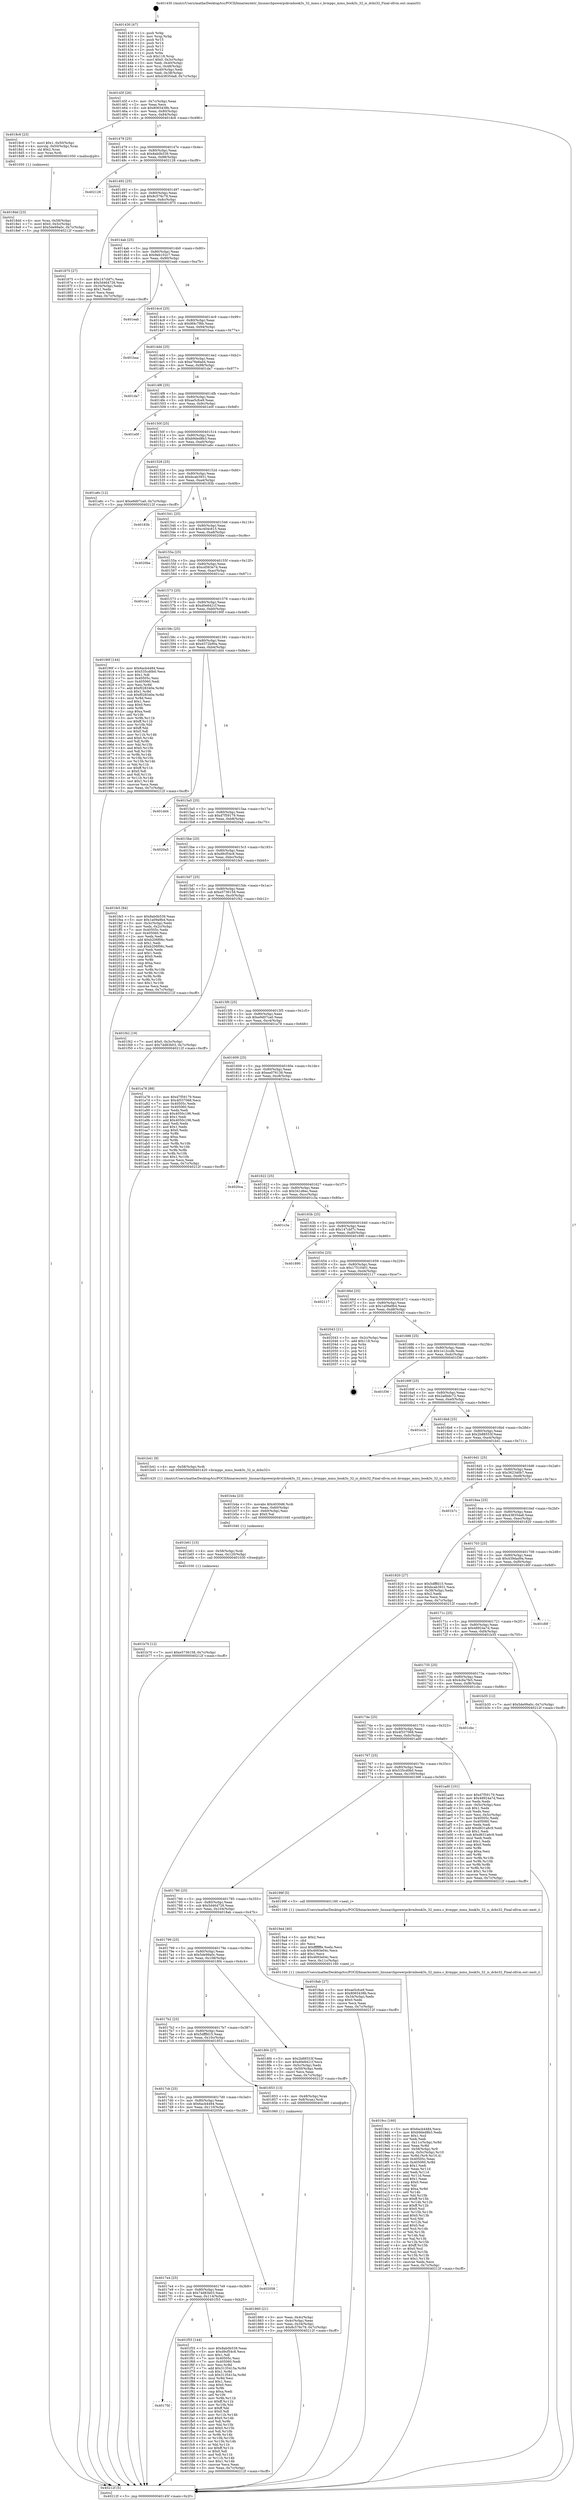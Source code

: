 digraph "0x401430" {
  label = "0x401430 (/mnt/c/Users/mathe/Desktop/tcc/POCII/binaries/extr_linuxarchpowerpckvmbook3s_32_mmu.c_kvmppc_mmu_book3s_32_is_dcbz32_Final-ollvm.out::main(0))"
  labelloc = "t"
  node[shape=record]

  Entry [label="",width=0.3,height=0.3,shape=circle,fillcolor=black,style=filled]
  "0x40145f" [label="{
     0x40145f [26]\l
     | [instrs]\l
     &nbsp;&nbsp;0x40145f \<+3\>: mov -0x7c(%rbp),%eax\l
     &nbsp;&nbsp;0x401462 \<+2\>: mov %eax,%ecx\l
     &nbsp;&nbsp;0x401464 \<+6\>: sub $0x8065438b,%ecx\l
     &nbsp;&nbsp;0x40146a \<+3\>: mov %eax,-0x80(%rbp)\l
     &nbsp;&nbsp;0x40146d \<+6\>: mov %ecx,-0x84(%rbp)\l
     &nbsp;&nbsp;0x401473 \<+6\>: je 00000000004018c6 \<main+0x496\>\l
  }"]
  "0x4018c6" [label="{
     0x4018c6 [23]\l
     | [instrs]\l
     &nbsp;&nbsp;0x4018c6 \<+7\>: movl $0x1,-0x50(%rbp)\l
     &nbsp;&nbsp;0x4018cd \<+4\>: movslq -0x50(%rbp),%rax\l
     &nbsp;&nbsp;0x4018d1 \<+4\>: shl $0x2,%rax\l
     &nbsp;&nbsp;0x4018d5 \<+3\>: mov %rax,%rdi\l
     &nbsp;&nbsp;0x4018d8 \<+5\>: call 0000000000401050 \<malloc@plt\>\l
     | [calls]\l
     &nbsp;&nbsp;0x401050 \{1\} (unknown)\l
  }"]
  "0x401479" [label="{
     0x401479 [25]\l
     | [instrs]\l
     &nbsp;&nbsp;0x401479 \<+5\>: jmp 000000000040147e \<main+0x4e\>\l
     &nbsp;&nbsp;0x40147e \<+3\>: mov -0x80(%rbp),%eax\l
     &nbsp;&nbsp;0x401481 \<+5\>: sub $0x8ab0b539,%eax\l
     &nbsp;&nbsp;0x401486 \<+6\>: mov %eax,-0x88(%rbp)\l
     &nbsp;&nbsp;0x40148c \<+6\>: je 0000000000402128 \<main+0xcf8\>\l
  }"]
  Exit [label="",width=0.3,height=0.3,shape=circle,fillcolor=black,style=filled,peripheries=2]
  "0x402128" [label="{
     0x402128\l
  }", style=dashed]
  "0x401492" [label="{
     0x401492 [25]\l
     | [instrs]\l
     &nbsp;&nbsp;0x401492 \<+5\>: jmp 0000000000401497 \<main+0x67\>\l
     &nbsp;&nbsp;0x401497 \<+3\>: mov -0x80(%rbp),%eax\l
     &nbsp;&nbsp;0x40149a \<+5\>: sub $0x8c576c79,%eax\l
     &nbsp;&nbsp;0x40149f \<+6\>: mov %eax,-0x8c(%rbp)\l
     &nbsp;&nbsp;0x4014a5 \<+6\>: je 0000000000401875 \<main+0x445\>\l
  }"]
  "0x4017fd" [label="{
     0x4017fd\l
  }", style=dashed]
  "0x401875" [label="{
     0x401875 [27]\l
     | [instrs]\l
     &nbsp;&nbsp;0x401875 \<+5\>: mov $0x147cbf7c,%eax\l
     &nbsp;&nbsp;0x40187a \<+5\>: mov $0x5d464726,%ecx\l
     &nbsp;&nbsp;0x40187f \<+3\>: mov -0x34(%rbp),%edx\l
     &nbsp;&nbsp;0x401882 \<+3\>: cmp $0x1,%edx\l
     &nbsp;&nbsp;0x401885 \<+3\>: cmovl %ecx,%eax\l
     &nbsp;&nbsp;0x401888 \<+3\>: mov %eax,-0x7c(%rbp)\l
     &nbsp;&nbsp;0x40188b \<+5\>: jmp 000000000040212f \<main+0xcff\>\l
  }"]
  "0x4014ab" [label="{
     0x4014ab [25]\l
     | [instrs]\l
     &nbsp;&nbsp;0x4014ab \<+5\>: jmp 00000000004014b0 \<main+0x80\>\l
     &nbsp;&nbsp;0x4014b0 \<+3\>: mov -0x80(%rbp),%eax\l
     &nbsp;&nbsp;0x4014b3 \<+5\>: sub $0x9eb102c7,%eax\l
     &nbsp;&nbsp;0x4014b8 \<+6\>: mov %eax,-0x90(%rbp)\l
     &nbsp;&nbsp;0x4014be \<+6\>: je 0000000000401eab \<main+0xa7b\>\l
  }"]
  "0x401f55" [label="{
     0x401f55 [144]\l
     | [instrs]\l
     &nbsp;&nbsp;0x401f55 \<+5\>: mov $0x8ab0b539,%eax\l
     &nbsp;&nbsp;0x401f5a \<+5\>: mov $0xd9cf54c8,%ecx\l
     &nbsp;&nbsp;0x401f5f \<+2\>: mov $0x1,%dl\l
     &nbsp;&nbsp;0x401f61 \<+7\>: mov 0x40505c,%esi\l
     &nbsp;&nbsp;0x401f68 \<+7\>: mov 0x405060,%edi\l
     &nbsp;&nbsp;0x401f6f \<+3\>: mov %esi,%r8d\l
     &nbsp;&nbsp;0x401f72 \<+7\>: add $0x3135415a,%r8d\l
     &nbsp;&nbsp;0x401f79 \<+4\>: sub $0x1,%r8d\l
     &nbsp;&nbsp;0x401f7d \<+7\>: sub $0x3135415a,%r8d\l
     &nbsp;&nbsp;0x401f84 \<+4\>: imul %r8d,%esi\l
     &nbsp;&nbsp;0x401f88 \<+3\>: and $0x1,%esi\l
     &nbsp;&nbsp;0x401f8b \<+3\>: cmp $0x0,%esi\l
     &nbsp;&nbsp;0x401f8e \<+4\>: sete %r9b\l
     &nbsp;&nbsp;0x401f92 \<+3\>: cmp $0xa,%edi\l
     &nbsp;&nbsp;0x401f95 \<+4\>: setl %r10b\l
     &nbsp;&nbsp;0x401f99 \<+3\>: mov %r9b,%r11b\l
     &nbsp;&nbsp;0x401f9c \<+4\>: xor $0xff,%r11b\l
     &nbsp;&nbsp;0x401fa0 \<+3\>: mov %r10b,%bl\l
     &nbsp;&nbsp;0x401fa3 \<+3\>: xor $0xff,%bl\l
     &nbsp;&nbsp;0x401fa6 \<+3\>: xor $0x0,%dl\l
     &nbsp;&nbsp;0x401fa9 \<+3\>: mov %r11b,%r14b\l
     &nbsp;&nbsp;0x401fac \<+4\>: and $0x0,%r14b\l
     &nbsp;&nbsp;0x401fb0 \<+3\>: and %dl,%r9b\l
     &nbsp;&nbsp;0x401fb3 \<+3\>: mov %bl,%r15b\l
     &nbsp;&nbsp;0x401fb6 \<+4\>: and $0x0,%r15b\l
     &nbsp;&nbsp;0x401fba \<+3\>: and %dl,%r10b\l
     &nbsp;&nbsp;0x401fbd \<+3\>: or %r9b,%r14b\l
     &nbsp;&nbsp;0x401fc0 \<+3\>: or %r10b,%r15b\l
     &nbsp;&nbsp;0x401fc3 \<+3\>: xor %r15b,%r14b\l
     &nbsp;&nbsp;0x401fc6 \<+3\>: or %bl,%r11b\l
     &nbsp;&nbsp;0x401fc9 \<+4\>: xor $0xff,%r11b\l
     &nbsp;&nbsp;0x401fcd \<+3\>: or $0x0,%dl\l
     &nbsp;&nbsp;0x401fd0 \<+3\>: and %dl,%r11b\l
     &nbsp;&nbsp;0x401fd3 \<+3\>: or %r11b,%r14b\l
     &nbsp;&nbsp;0x401fd6 \<+4\>: test $0x1,%r14b\l
     &nbsp;&nbsp;0x401fda \<+3\>: cmovne %ecx,%eax\l
     &nbsp;&nbsp;0x401fdd \<+3\>: mov %eax,-0x7c(%rbp)\l
     &nbsp;&nbsp;0x401fe0 \<+5\>: jmp 000000000040212f \<main+0xcff\>\l
  }"]
  "0x401eab" [label="{
     0x401eab\l
  }", style=dashed]
  "0x4014c4" [label="{
     0x4014c4 [25]\l
     | [instrs]\l
     &nbsp;&nbsp;0x4014c4 \<+5\>: jmp 00000000004014c9 \<main+0x99\>\l
     &nbsp;&nbsp;0x4014c9 \<+3\>: mov -0x80(%rbp),%eax\l
     &nbsp;&nbsp;0x4014cc \<+5\>: sub $0x9f4c7f6b,%eax\l
     &nbsp;&nbsp;0x4014d1 \<+6\>: mov %eax,-0x94(%rbp)\l
     &nbsp;&nbsp;0x4014d7 \<+6\>: je 0000000000401baa \<main+0x77a\>\l
  }"]
  "0x4017e4" [label="{
     0x4017e4 [25]\l
     | [instrs]\l
     &nbsp;&nbsp;0x4017e4 \<+5\>: jmp 00000000004017e9 \<main+0x3b9\>\l
     &nbsp;&nbsp;0x4017e9 \<+3\>: mov -0x80(%rbp),%eax\l
     &nbsp;&nbsp;0x4017ec \<+5\>: sub $0x74d83b03,%eax\l
     &nbsp;&nbsp;0x4017f1 \<+6\>: mov %eax,-0x114(%rbp)\l
     &nbsp;&nbsp;0x4017f7 \<+6\>: je 0000000000401f55 \<main+0xb25\>\l
  }"]
  "0x401baa" [label="{
     0x401baa\l
  }", style=dashed]
  "0x4014dd" [label="{
     0x4014dd [25]\l
     | [instrs]\l
     &nbsp;&nbsp;0x4014dd \<+5\>: jmp 00000000004014e2 \<main+0xb2\>\l
     &nbsp;&nbsp;0x4014e2 \<+3\>: mov -0x80(%rbp),%eax\l
     &nbsp;&nbsp;0x4014e5 \<+5\>: sub $0xa76e6ad4,%eax\l
     &nbsp;&nbsp;0x4014ea \<+6\>: mov %eax,-0x98(%rbp)\l
     &nbsp;&nbsp;0x4014f0 \<+6\>: je 0000000000401da7 \<main+0x977\>\l
  }"]
  "0x402058" [label="{
     0x402058\l
  }", style=dashed]
  "0x401da7" [label="{
     0x401da7\l
  }", style=dashed]
  "0x4014f6" [label="{
     0x4014f6 [25]\l
     | [instrs]\l
     &nbsp;&nbsp;0x4014f6 \<+5\>: jmp 00000000004014fb \<main+0xcb\>\l
     &nbsp;&nbsp;0x4014fb \<+3\>: mov -0x80(%rbp),%eax\l
     &nbsp;&nbsp;0x4014fe \<+5\>: sub $0xae5cfce9,%eax\l
     &nbsp;&nbsp;0x401503 \<+6\>: mov %eax,-0x9c(%rbp)\l
     &nbsp;&nbsp;0x401509 \<+6\>: je 0000000000401e0f \<main+0x9df\>\l
  }"]
  "0x401b70" [label="{
     0x401b70 [12]\l
     | [instrs]\l
     &nbsp;&nbsp;0x401b70 \<+7\>: movl $0xe5736158,-0x7c(%rbp)\l
     &nbsp;&nbsp;0x401b77 \<+5\>: jmp 000000000040212f \<main+0xcff\>\l
  }"]
  "0x401e0f" [label="{
     0x401e0f\l
  }", style=dashed]
  "0x40150f" [label="{
     0x40150f [25]\l
     | [instrs]\l
     &nbsp;&nbsp;0x40150f \<+5\>: jmp 0000000000401514 \<main+0xe4\>\l
     &nbsp;&nbsp;0x401514 \<+3\>: mov -0x80(%rbp),%eax\l
     &nbsp;&nbsp;0x401517 \<+5\>: sub $0xb9ded8b3,%eax\l
     &nbsp;&nbsp;0x40151c \<+6\>: mov %eax,-0xa0(%rbp)\l
     &nbsp;&nbsp;0x401522 \<+6\>: je 0000000000401a6c \<main+0x63c\>\l
  }"]
  "0x401b61" [label="{
     0x401b61 [15]\l
     | [instrs]\l
     &nbsp;&nbsp;0x401b61 \<+4\>: mov -0x58(%rbp),%rdi\l
     &nbsp;&nbsp;0x401b65 \<+6\>: mov %eax,-0x120(%rbp)\l
     &nbsp;&nbsp;0x401b6b \<+5\>: call 0000000000401030 \<free@plt\>\l
     | [calls]\l
     &nbsp;&nbsp;0x401030 \{1\} (unknown)\l
  }"]
  "0x401a6c" [label="{
     0x401a6c [12]\l
     | [instrs]\l
     &nbsp;&nbsp;0x401a6c \<+7\>: movl $0xe9d07ca0,-0x7c(%rbp)\l
     &nbsp;&nbsp;0x401a73 \<+5\>: jmp 000000000040212f \<main+0xcff\>\l
  }"]
  "0x401528" [label="{
     0x401528 [25]\l
     | [instrs]\l
     &nbsp;&nbsp;0x401528 \<+5\>: jmp 000000000040152d \<main+0xfd\>\l
     &nbsp;&nbsp;0x40152d \<+3\>: mov -0x80(%rbp),%eax\l
     &nbsp;&nbsp;0x401530 \<+5\>: sub $0xbcab3931,%eax\l
     &nbsp;&nbsp;0x401535 \<+6\>: mov %eax,-0xa4(%rbp)\l
     &nbsp;&nbsp;0x40153b \<+6\>: je 000000000040183b \<main+0x40b\>\l
  }"]
  "0x401b4a" [label="{
     0x401b4a [23]\l
     | [instrs]\l
     &nbsp;&nbsp;0x401b4a \<+10\>: movabs $0x4030d6,%rdi\l
     &nbsp;&nbsp;0x401b54 \<+3\>: mov %eax,-0x60(%rbp)\l
     &nbsp;&nbsp;0x401b57 \<+3\>: mov -0x60(%rbp),%esi\l
     &nbsp;&nbsp;0x401b5a \<+2\>: mov $0x0,%al\l
     &nbsp;&nbsp;0x401b5c \<+5\>: call 0000000000401040 \<printf@plt\>\l
     | [calls]\l
     &nbsp;&nbsp;0x401040 \{1\} (unknown)\l
  }"]
  "0x40183b" [label="{
     0x40183b\l
  }", style=dashed]
  "0x401541" [label="{
     0x401541 [25]\l
     | [instrs]\l
     &nbsp;&nbsp;0x401541 \<+5\>: jmp 0000000000401546 \<main+0x116\>\l
     &nbsp;&nbsp;0x401546 \<+3\>: mov -0x80(%rbp),%eax\l
     &nbsp;&nbsp;0x401549 \<+5\>: sub $0xc404c815,%eax\l
     &nbsp;&nbsp;0x40154e \<+6\>: mov %eax,-0xa8(%rbp)\l
     &nbsp;&nbsp;0x401554 \<+6\>: je 00000000004020be \<main+0xc8e\>\l
  }"]
  "0x4019cc" [label="{
     0x4019cc [160]\l
     | [instrs]\l
     &nbsp;&nbsp;0x4019cc \<+5\>: mov $0x6acb4484,%ecx\l
     &nbsp;&nbsp;0x4019d1 \<+5\>: mov $0xb9ded8b3,%edx\l
     &nbsp;&nbsp;0x4019d6 \<+3\>: mov $0x1,%sil\l
     &nbsp;&nbsp;0x4019d9 \<+2\>: xor %edi,%edi\l
     &nbsp;&nbsp;0x4019db \<+7\>: mov -0x11c(%rbp),%r8d\l
     &nbsp;&nbsp;0x4019e2 \<+4\>: imul %eax,%r8d\l
     &nbsp;&nbsp;0x4019e6 \<+4\>: mov -0x58(%rbp),%r9\l
     &nbsp;&nbsp;0x4019ea \<+4\>: movslq -0x5c(%rbp),%r10\l
     &nbsp;&nbsp;0x4019ee \<+4\>: mov %r8d,(%r9,%r10,4)\l
     &nbsp;&nbsp;0x4019f2 \<+7\>: mov 0x40505c,%eax\l
     &nbsp;&nbsp;0x4019f9 \<+8\>: mov 0x405060,%r8d\l
     &nbsp;&nbsp;0x401a01 \<+3\>: sub $0x1,%edi\l
     &nbsp;&nbsp;0x401a04 \<+3\>: mov %eax,%r11d\l
     &nbsp;&nbsp;0x401a07 \<+3\>: add %edi,%r11d\l
     &nbsp;&nbsp;0x401a0a \<+4\>: imul %r11d,%eax\l
     &nbsp;&nbsp;0x401a0e \<+3\>: and $0x1,%eax\l
     &nbsp;&nbsp;0x401a11 \<+3\>: cmp $0x0,%eax\l
     &nbsp;&nbsp;0x401a14 \<+3\>: sete %bl\l
     &nbsp;&nbsp;0x401a17 \<+4\>: cmp $0xa,%r8d\l
     &nbsp;&nbsp;0x401a1b \<+4\>: setl %r14b\l
     &nbsp;&nbsp;0x401a1f \<+3\>: mov %bl,%r15b\l
     &nbsp;&nbsp;0x401a22 \<+4\>: xor $0xff,%r15b\l
     &nbsp;&nbsp;0x401a26 \<+3\>: mov %r14b,%r12b\l
     &nbsp;&nbsp;0x401a29 \<+4\>: xor $0xff,%r12b\l
     &nbsp;&nbsp;0x401a2d \<+4\>: xor $0x0,%sil\l
     &nbsp;&nbsp;0x401a31 \<+3\>: mov %r15b,%r13b\l
     &nbsp;&nbsp;0x401a34 \<+4\>: and $0x0,%r13b\l
     &nbsp;&nbsp;0x401a38 \<+3\>: and %sil,%bl\l
     &nbsp;&nbsp;0x401a3b \<+3\>: mov %r12b,%al\l
     &nbsp;&nbsp;0x401a3e \<+2\>: and $0x0,%al\l
     &nbsp;&nbsp;0x401a40 \<+3\>: and %sil,%r14b\l
     &nbsp;&nbsp;0x401a43 \<+3\>: or %bl,%r13b\l
     &nbsp;&nbsp;0x401a46 \<+3\>: or %r14b,%al\l
     &nbsp;&nbsp;0x401a49 \<+3\>: xor %al,%r13b\l
     &nbsp;&nbsp;0x401a4c \<+3\>: or %r12b,%r15b\l
     &nbsp;&nbsp;0x401a4f \<+4\>: xor $0xff,%r15b\l
     &nbsp;&nbsp;0x401a53 \<+4\>: or $0x0,%sil\l
     &nbsp;&nbsp;0x401a57 \<+3\>: and %sil,%r15b\l
     &nbsp;&nbsp;0x401a5a \<+3\>: or %r15b,%r13b\l
     &nbsp;&nbsp;0x401a5d \<+4\>: test $0x1,%r13b\l
     &nbsp;&nbsp;0x401a61 \<+3\>: cmovne %edx,%ecx\l
     &nbsp;&nbsp;0x401a64 \<+3\>: mov %ecx,-0x7c(%rbp)\l
     &nbsp;&nbsp;0x401a67 \<+5\>: jmp 000000000040212f \<main+0xcff\>\l
  }"]
  "0x4020be" [label="{
     0x4020be\l
  }", style=dashed]
  "0x40155a" [label="{
     0x40155a [25]\l
     | [instrs]\l
     &nbsp;&nbsp;0x40155a \<+5\>: jmp 000000000040155f \<main+0x12f\>\l
     &nbsp;&nbsp;0x40155f \<+3\>: mov -0x80(%rbp),%eax\l
     &nbsp;&nbsp;0x401562 \<+5\>: sub $0xcd563e74,%eax\l
     &nbsp;&nbsp;0x401567 \<+6\>: mov %eax,-0xac(%rbp)\l
     &nbsp;&nbsp;0x40156d \<+6\>: je 0000000000401ca1 \<main+0x871\>\l
  }"]
  "0x4019a4" [label="{
     0x4019a4 [40]\l
     | [instrs]\l
     &nbsp;&nbsp;0x4019a4 \<+5\>: mov $0x2,%ecx\l
     &nbsp;&nbsp;0x4019a9 \<+1\>: cltd\l
     &nbsp;&nbsp;0x4019aa \<+2\>: idiv %ecx\l
     &nbsp;&nbsp;0x4019ac \<+6\>: imul $0xfffffffe,%edx,%ecx\l
     &nbsp;&nbsp;0x4019b2 \<+6\>: sub $0x4693e04c,%ecx\l
     &nbsp;&nbsp;0x4019b8 \<+3\>: add $0x1,%ecx\l
     &nbsp;&nbsp;0x4019bb \<+6\>: add $0x4693e04c,%ecx\l
     &nbsp;&nbsp;0x4019c1 \<+6\>: mov %ecx,-0x11c(%rbp)\l
     &nbsp;&nbsp;0x4019c7 \<+5\>: call 0000000000401160 \<next_i\>\l
     | [calls]\l
     &nbsp;&nbsp;0x401160 \{1\} (/mnt/c/Users/mathe/Desktop/tcc/POCII/binaries/extr_linuxarchpowerpckvmbook3s_32_mmu.c_kvmppc_mmu_book3s_32_is_dcbz32_Final-ollvm.out::next_i)\l
  }"]
  "0x401ca1" [label="{
     0x401ca1\l
  }", style=dashed]
  "0x401573" [label="{
     0x401573 [25]\l
     | [instrs]\l
     &nbsp;&nbsp;0x401573 \<+5\>: jmp 0000000000401578 \<main+0x148\>\l
     &nbsp;&nbsp;0x401578 \<+3\>: mov -0x80(%rbp),%eax\l
     &nbsp;&nbsp;0x40157b \<+5\>: sub $0xd0e8421f,%eax\l
     &nbsp;&nbsp;0x401580 \<+6\>: mov %eax,-0xb0(%rbp)\l
     &nbsp;&nbsp;0x401586 \<+6\>: je 000000000040190f \<main+0x4df\>\l
  }"]
  "0x4018dd" [label="{
     0x4018dd [23]\l
     | [instrs]\l
     &nbsp;&nbsp;0x4018dd \<+4\>: mov %rax,-0x58(%rbp)\l
     &nbsp;&nbsp;0x4018e1 \<+7\>: movl $0x0,-0x5c(%rbp)\l
     &nbsp;&nbsp;0x4018e8 \<+7\>: movl $0x5de99a0c,-0x7c(%rbp)\l
     &nbsp;&nbsp;0x4018ef \<+5\>: jmp 000000000040212f \<main+0xcff\>\l
  }"]
  "0x40190f" [label="{
     0x40190f [144]\l
     | [instrs]\l
     &nbsp;&nbsp;0x40190f \<+5\>: mov $0x6acb4484,%eax\l
     &nbsp;&nbsp;0x401914 \<+5\>: mov $0x535cd0b0,%ecx\l
     &nbsp;&nbsp;0x401919 \<+2\>: mov $0x1,%dl\l
     &nbsp;&nbsp;0x40191b \<+7\>: mov 0x40505c,%esi\l
     &nbsp;&nbsp;0x401922 \<+7\>: mov 0x405060,%edi\l
     &nbsp;&nbsp;0x401929 \<+3\>: mov %esi,%r8d\l
     &nbsp;&nbsp;0x40192c \<+7\>: add $0xf028340e,%r8d\l
     &nbsp;&nbsp;0x401933 \<+4\>: sub $0x1,%r8d\l
     &nbsp;&nbsp;0x401937 \<+7\>: sub $0xf028340e,%r8d\l
     &nbsp;&nbsp;0x40193e \<+4\>: imul %r8d,%esi\l
     &nbsp;&nbsp;0x401942 \<+3\>: and $0x1,%esi\l
     &nbsp;&nbsp;0x401945 \<+3\>: cmp $0x0,%esi\l
     &nbsp;&nbsp;0x401948 \<+4\>: sete %r9b\l
     &nbsp;&nbsp;0x40194c \<+3\>: cmp $0xa,%edi\l
     &nbsp;&nbsp;0x40194f \<+4\>: setl %r10b\l
     &nbsp;&nbsp;0x401953 \<+3\>: mov %r9b,%r11b\l
     &nbsp;&nbsp;0x401956 \<+4\>: xor $0xff,%r11b\l
     &nbsp;&nbsp;0x40195a \<+3\>: mov %r10b,%bl\l
     &nbsp;&nbsp;0x40195d \<+3\>: xor $0xff,%bl\l
     &nbsp;&nbsp;0x401960 \<+3\>: xor $0x0,%dl\l
     &nbsp;&nbsp;0x401963 \<+3\>: mov %r11b,%r14b\l
     &nbsp;&nbsp;0x401966 \<+4\>: and $0x0,%r14b\l
     &nbsp;&nbsp;0x40196a \<+3\>: and %dl,%r9b\l
     &nbsp;&nbsp;0x40196d \<+3\>: mov %bl,%r15b\l
     &nbsp;&nbsp;0x401970 \<+4\>: and $0x0,%r15b\l
     &nbsp;&nbsp;0x401974 \<+3\>: and %dl,%r10b\l
     &nbsp;&nbsp;0x401977 \<+3\>: or %r9b,%r14b\l
     &nbsp;&nbsp;0x40197a \<+3\>: or %r10b,%r15b\l
     &nbsp;&nbsp;0x40197d \<+3\>: xor %r15b,%r14b\l
     &nbsp;&nbsp;0x401980 \<+3\>: or %bl,%r11b\l
     &nbsp;&nbsp;0x401983 \<+4\>: xor $0xff,%r11b\l
     &nbsp;&nbsp;0x401987 \<+3\>: or $0x0,%dl\l
     &nbsp;&nbsp;0x40198a \<+3\>: and %dl,%r11b\l
     &nbsp;&nbsp;0x40198d \<+3\>: or %r11b,%r14b\l
     &nbsp;&nbsp;0x401990 \<+4\>: test $0x1,%r14b\l
     &nbsp;&nbsp;0x401994 \<+3\>: cmovne %ecx,%eax\l
     &nbsp;&nbsp;0x401997 \<+3\>: mov %eax,-0x7c(%rbp)\l
     &nbsp;&nbsp;0x40199a \<+5\>: jmp 000000000040212f \<main+0xcff\>\l
  }"]
  "0x40158c" [label="{
     0x40158c [25]\l
     | [instrs]\l
     &nbsp;&nbsp;0x40158c \<+5\>: jmp 0000000000401591 \<main+0x161\>\l
     &nbsp;&nbsp;0x401591 \<+3\>: mov -0x80(%rbp),%eax\l
     &nbsp;&nbsp;0x401594 \<+5\>: sub $0xd372b90a,%eax\l
     &nbsp;&nbsp;0x401599 \<+6\>: mov %eax,-0xb4(%rbp)\l
     &nbsp;&nbsp;0x40159f \<+6\>: je 0000000000401dd4 \<main+0x9a4\>\l
  }"]
  "0x401860" [label="{
     0x401860 [21]\l
     | [instrs]\l
     &nbsp;&nbsp;0x401860 \<+3\>: mov %eax,-0x4c(%rbp)\l
     &nbsp;&nbsp;0x401863 \<+3\>: mov -0x4c(%rbp),%eax\l
     &nbsp;&nbsp;0x401866 \<+3\>: mov %eax,-0x34(%rbp)\l
     &nbsp;&nbsp;0x401869 \<+7\>: movl $0x8c576c79,-0x7c(%rbp)\l
     &nbsp;&nbsp;0x401870 \<+5\>: jmp 000000000040212f \<main+0xcff\>\l
  }"]
  "0x401dd4" [label="{
     0x401dd4\l
  }", style=dashed]
  "0x4015a5" [label="{
     0x4015a5 [25]\l
     | [instrs]\l
     &nbsp;&nbsp;0x4015a5 \<+5\>: jmp 00000000004015aa \<main+0x17a\>\l
     &nbsp;&nbsp;0x4015aa \<+3\>: mov -0x80(%rbp),%eax\l
     &nbsp;&nbsp;0x4015ad \<+5\>: sub $0xd7f59179,%eax\l
     &nbsp;&nbsp;0x4015b2 \<+6\>: mov %eax,-0xb8(%rbp)\l
     &nbsp;&nbsp;0x4015b8 \<+6\>: je 00000000004020a5 \<main+0xc75\>\l
  }"]
  "0x4017cb" [label="{
     0x4017cb [25]\l
     | [instrs]\l
     &nbsp;&nbsp;0x4017cb \<+5\>: jmp 00000000004017d0 \<main+0x3a0\>\l
     &nbsp;&nbsp;0x4017d0 \<+3\>: mov -0x80(%rbp),%eax\l
     &nbsp;&nbsp;0x4017d3 \<+5\>: sub $0x6acb4484,%eax\l
     &nbsp;&nbsp;0x4017d8 \<+6\>: mov %eax,-0x110(%rbp)\l
     &nbsp;&nbsp;0x4017de \<+6\>: je 0000000000402058 \<main+0xc28\>\l
  }"]
  "0x4020a5" [label="{
     0x4020a5\l
  }", style=dashed]
  "0x4015be" [label="{
     0x4015be [25]\l
     | [instrs]\l
     &nbsp;&nbsp;0x4015be \<+5\>: jmp 00000000004015c3 \<main+0x193\>\l
     &nbsp;&nbsp;0x4015c3 \<+3\>: mov -0x80(%rbp),%eax\l
     &nbsp;&nbsp;0x4015c6 \<+5\>: sub $0xd9cf54c8,%eax\l
     &nbsp;&nbsp;0x4015cb \<+6\>: mov %eax,-0xbc(%rbp)\l
     &nbsp;&nbsp;0x4015d1 \<+6\>: je 0000000000401fe5 \<main+0xbb5\>\l
  }"]
  "0x401853" [label="{
     0x401853 [13]\l
     | [instrs]\l
     &nbsp;&nbsp;0x401853 \<+4\>: mov -0x48(%rbp),%rax\l
     &nbsp;&nbsp;0x401857 \<+4\>: mov 0x8(%rax),%rdi\l
     &nbsp;&nbsp;0x40185b \<+5\>: call 0000000000401060 \<atoi@plt\>\l
     | [calls]\l
     &nbsp;&nbsp;0x401060 \{1\} (unknown)\l
  }"]
  "0x401fe5" [label="{
     0x401fe5 [94]\l
     | [instrs]\l
     &nbsp;&nbsp;0x401fe5 \<+5\>: mov $0x8ab0b539,%eax\l
     &nbsp;&nbsp;0x401fea \<+5\>: mov $0x1a09a9b4,%ecx\l
     &nbsp;&nbsp;0x401fef \<+3\>: mov -0x3c(%rbp),%edx\l
     &nbsp;&nbsp;0x401ff2 \<+3\>: mov %edx,-0x2c(%rbp)\l
     &nbsp;&nbsp;0x401ff5 \<+7\>: mov 0x40505c,%edx\l
     &nbsp;&nbsp;0x401ffc \<+7\>: mov 0x405060,%esi\l
     &nbsp;&nbsp;0x402003 \<+2\>: mov %edx,%edi\l
     &nbsp;&nbsp;0x402005 \<+6\>: add $0xb206f06c,%edi\l
     &nbsp;&nbsp;0x40200b \<+3\>: sub $0x1,%edi\l
     &nbsp;&nbsp;0x40200e \<+6\>: sub $0xb206f06c,%edi\l
     &nbsp;&nbsp;0x402014 \<+3\>: imul %edi,%edx\l
     &nbsp;&nbsp;0x402017 \<+3\>: and $0x1,%edx\l
     &nbsp;&nbsp;0x40201a \<+3\>: cmp $0x0,%edx\l
     &nbsp;&nbsp;0x40201d \<+4\>: sete %r8b\l
     &nbsp;&nbsp;0x402021 \<+3\>: cmp $0xa,%esi\l
     &nbsp;&nbsp;0x402024 \<+4\>: setl %r9b\l
     &nbsp;&nbsp;0x402028 \<+3\>: mov %r8b,%r10b\l
     &nbsp;&nbsp;0x40202b \<+3\>: and %r9b,%r10b\l
     &nbsp;&nbsp;0x40202e \<+3\>: xor %r9b,%r8b\l
     &nbsp;&nbsp;0x402031 \<+3\>: or %r8b,%r10b\l
     &nbsp;&nbsp;0x402034 \<+4\>: test $0x1,%r10b\l
     &nbsp;&nbsp;0x402038 \<+3\>: cmovne %ecx,%eax\l
     &nbsp;&nbsp;0x40203b \<+3\>: mov %eax,-0x7c(%rbp)\l
     &nbsp;&nbsp;0x40203e \<+5\>: jmp 000000000040212f \<main+0xcff\>\l
  }"]
  "0x4015d7" [label="{
     0x4015d7 [25]\l
     | [instrs]\l
     &nbsp;&nbsp;0x4015d7 \<+5\>: jmp 00000000004015dc \<main+0x1ac\>\l
     &nbsp;&nbsp;0x4015dc \<+3\>: mov -0x80(%rbp),%eax\l
     &nbsp;&nbsp;0x4015df \<+5\>: sub $0xe5736158,%eax\l
     &nbsp;&nbsp;0x4015e4 \<+6\>: mov %eax,-0xc0(%rbp)\l
     &nbsp;&nbsp;0x4015ea \<+6\>: je 0000000000401f42 \<main+0xb12\>\l
  }"]
  "0x4017b2" [label="{
     0x4017b2 [25]\l
     | [instrs]\l
     &nbsp;&nbsp;0x4017b2 \<+5\>: jmp 00000000004017b7 \<main+0x387\>\l
     &nbsp;&nbsp;0x4017b7 \<+3\>: mov -0x80(%rbp),%eax\l
     &nbsp;&nbsp;0x4017ba \<+5\>: sub $0x5dfffd15,%eax\l
     &nbsp;&nbsp;0x4017bf \<+6\>: mov %eax,-0x10c(%rbp)\l
     &nbsp;&nbsp;0x4017c5 \<+6\>: je 0000000000401853 \<main+0x423\>\l
  }"]
  "0x401f42" [label="{
     0x401f42 [19]\l
     | [instrs]\l
     &nbsp;&nbsp;0x401f42 \<+7\>: movl $0x0,-0x3c(%rbp)\l
     &nbsp;&nbsp;0x401f49 \<+7\>: movl $0x74d83b03,-0x7c(%rbp)\l
     &nbsp;&nbsp;0x401f50 \<+5\>: jmp 000000000040212f \<main+0xcff\>\l
  }"]
  "0x4015f0" [label="{
     0x4015f0 [25]\l
     | [instrs]\l
     &nbsp;&nbsp;0x4015f0 \<+5\>: jmp 00000000004015f5 \<main+0x1c5\>\l
     &nbsp;&nbsp;0x4015f5 \<+3\>: mov -0x80(%rbp),%eax\l
     &nbsp;&nbsp;0x4015f8 \<+5\>: sub $0xe9d07ca0,%eax\l
     &nbsp;&nbsp;0x4015fd \<+6\>: mov %eax,-0xc4(%rbp)\l
     &nbsp;&nbsp;0x401603 \<+6\>: je 0000000000401a78 \<main+0x648\>\l
  }"]
  "0x4018f4" [label="{
     0x4018f4 [27]\l
     | [instrs]\l
     &nbsp;&nbsp;0x4018f4 \<+5\>: mov $0x2b88553f,%eax\l
     &nbsp;&nbsp;0x4018f9 \<+5\>: mov $0xd0e8421f,%ecx\l
     &nbsp;&nbsp;0x4018fe \<+3\>: mov -0x5c(%rbp),%edx\l
     &nbsp;&nbsp;0x401901 \<+3\>: cmp -0x50(%rbp),%edx\l
     &nbsp;&nbsp;0x401904 \<+3\>: cmovl %ecx,%eax\l
     &nbsp;&nbsp;0x401907 \<+3\>: mov %eax,-0x7c(%rbp)\l
     &nbsp;&nbsp;0x40190a \<+5\>: jmp 000000000040212f \<main+0xcff\>\l
  }"]
  "0x401a78" [label="{
     0x401a78 [88]\l
     | [instrs]\l
     &nbsp;&nbsp;0x401a78 \<+5\>: mov $0xd7f59179,%eax\l
     &nbsp;&nbsp;0x401a7d \<+5\>: mov $0x4f337068,%ecx\l
     &nbsp;&nbsp;0x401a82 \<+7\>: mov 0x40505c,%edx\l
     &nbsp;&nbsp;0x401a89 \<+7\>: mov 0x405060,%esi\l
     &nbsp;&nbsp;0x401a90 \<+2\>: mov %edx,%edi\l
     &nbsp;&nbsp;0x401a92 \<+6\>: sub $0x4050c196,%edi\l
     &nbsp;&nbsp;0x401a98 \<+3\>: sub $0x1,%edi\l
     &nbsp;&nbsp;0x401a9b \<+6\>: add $0x4050c196,%edi\l
     &nbsp;&nbsp;0x401aa1 \<+3\>: imul %edi,%edx\l
     &nbsp;&nbsp;0x401aa4 \<+3\>: and $0x1,%edx\l
     &nbsp;&nbsp;0x401aa7 \<+3\>: cmp $0x0,%edx\l
     &nbsp;&nbsp;0x401aaa \<+4\>: sete %r8b\l
     &nbsp;&nbsp;0x401aae \<+3\>: cmp $0xa,%esi\l
     &nbsp;&nbsp;0x401ab1 \<+4\>: setl %r9b\l
     &nbsp;&nbsp;0x401ab5 \<+3\>: mov %r8b,%r10b\l
     &nbsp;&nbsp;0x401ab8 \<+3\>: and %r9b,%r10b\l
     &nbsp;&nbsp;0x401abb \<+3\>: xor %r9b,%r8b\l
     &nbsp;&nbsp;0x401abe \<+3\>: or %r8b,%r10b\l
     &nbsp;&nbsp;0x401ac1 \<+4\>: test $0x1,%r10b\l
     &nbsp;&nbsp;0x401ac5 \<+3\>: cmovne %ecx,%eax\l
     &nbsp;&nbsp;0x401ac8 \<+3\>: mov %eax,-0x7c(%rbp)\l
     &nbsp;&nbsp;0x401acb \<+5\>: jmp 000000000040212f \<main+0xcff\>\l
  }"]
  "0x401609" [label="{
     0x401609 [25]\l
     | [instrs]\l
     &nbsp;&nbsp;0x401609 \<+5\>: jmp 000000000040160e \<main+0x1de\>\l
     &nbsp;&nbsp;0x40160e \<+3\>: mov -0x80(%rbp),%eax\l
     &nbsp;&nbsp;0x401611 \<+5\>: sub $0xea076138,%eax\l
     &nbsp;&nbsp;0x401616 \<+6\>: mov %eax,-0xc8(%rbp)\l
     &nbsp;&nbsp;0x40161c \<+6\>: je 00000000004020ca \<main+0xc9a\>\l
  }"]
  "0x401799" [label="{
     0x401799 [25]\l
     | [instrs]\l
     &nbsp;&nbsp;0x401799 \<+5\>: jmp 000000000040179e \<main+0x36e\>\l
     &nbsp;&nbsp;0x40179e \<+3\>: mov -0x80(%rbp),%eax\l
     &nbsp;&nbsp;0x4017a1 \<+5\>: sub $0x5de99a0c,%eax\l
     &nbsp;&nbsp;0x4017a6 \<+6\>: mov %eax,-0x108(%rbp)\l
     &nbsp;&nbsp;0x4017ac \<+6\>: je 00000000004018f4 \<main+0x4c4\>\l
  }"]
  "0x4020ca" [label="{
     0x4020ca\l
  }", style=dashed]
  "0x401622" [label="{
     0x401622 [25]\l
     | [instrs]\l
     &nbsp;&nbsp;0x401622 \<+5\>: jmp 0000000000401627 \<main+0x1f7\>\l
     &nbsp;&nbsp;0x401627 \<+3\>: mov -0x80(%rbp),%eax\l
     &nbsp;&nbsp;0x40162a \<+5\>: sub $0x341d6ec,%eax\l
     &nbsp;&nbsp;0x40162f \<+6\>: mov %eax,-0xcc(%rbp)\l
     &nbsp;&nbsp;0x401635 \<+6\>: je 0000000000401c3a \<main+0x80a\>\l
  }"]
  "0x4018ab" [label="{
     0x4018ab [27]\l
     | [instrs]\l
     &nbsp;&nbsp;0x4018ab \<+5\>: mov $0xae5cfce9,%eax\l
     &nbsp;&nbsp;0x4018b0 \<+5\>: mov $0x8065438b,%ecx\l
     &nbsp;&nbsp;0x4018b5 \<+3\>: mov -0x34(%rbp),%edx\l
     &nbsp;&nbsp;0x4018b8 \<+3\>: cmp $0x0,%edx\l
     &nbsp;&nbsp;0x4018bb \<+3\>: cmove %ecx,%eax\l
     &nbsp;&nbsp;0x4018be \<+3\>: mov %eax,-0x7c(%rbp)\l
     &nbsp;&nbsp;0x4018c1 \<+5\>: jmp 000000000040212f \<main+0xcff\>\l
  }"]
  "0x401c3a" [label="{
     0x401c3a\l
  }", style=dashed]
  "0x40163b" [label="{
     0x40163b [25]\l
     | [instrs]\l
     &nbsp;&nbsp;0x40163b \<+5\>: jmp 0000000000401640 \<main+0x210\>\l
     &nbsp;&nbsp;0x401640 \<+3\>: mov -0x80(%rbp),%eax\l
     &nbsp;&nbsp;0x401643 \<+5\>: sub $0x147cbf7c,%eax\l
     &nbsp;&nbsp;0x401648 \<+6\>: mov %eax,-0xd0(%rbp)\l
     &nbsp;&nbsp;0x40164e \<+6\>: je 0000000000401890 \<main+0x460\>\l
  }"]
  "0x401780" [label="{
     0x401780 [25]\l
     | [instrs]\l
     &nbsp;&nbsp;0x401780 \<+5\>: jmp 0000000000401785 \<main+0x355\>\l
     &nbsp;&nbsp;0x401785 \<+3\>: mov -0x80(%rbp),%eax\l
     &nbsp;&nbsp;0x401788 \<+5\>: sub $0x5d464726,%eax\l
     &nbsp;&nbsp;0x40178d \<+6\>: mov %eax,-0x104(%rbp)\l
     &nbsp;&nbsp;0x401793 \<+6\>: je 00000000004018ab \<main+0x47b\>\l
  }"]
  "0x401890" [label="{
     0x401890\l
  }", style=dashed]
  "0x401654" [label="{
     0x401654 [25]\l
     | [instrs]\l
     &nbsp;&nbsp;0x401654 \<+5\>: jmp 0000000000401659 \<main+0x229\>\l
     &nbsp;&nbsp;0x401659 \<+3\>: mov -0x80(%rbp),%eax\l
     &nbsp;&nbsp;0x40165c \<+5\>: sub $0x17510401,%eax\l
     &nbsp;&nbsp;0x401661 \<+6\>: mov %eax,-0xd4(%rbp)\l
     &nbsp;&nbsp;0x401667 \<+6\>: je 0000000000402117 \<main+0xce7\>\l
  }"]
  "0x40199f" [label="{
     0x40199f [5]\l
     | [instrs]\l
     &nbsp;&nbsp;0x40199f \<+5\>: call 0000000000401160 \<next_i\>\l
     | [calls]\l
     &nbsp;&nbsp;0x401160 \{1\} (/mnt/c/Users/mathe/Desktop/tcc/POCII/binaries/extr_linuxarchpowerpckvmbook3s_32_mmu.c_kvmppc_mmu_book3s_32_is_dcbz32_Final-ollvm.out::next_i)\l
  }"]
  "0x402117" [label="{
     0x402117\l
  }", style=dashed]
  "0x40166d" [label="{
     0x40166d [25]\l
     | [instrs]\l
     &nbsp;&nbsp;0x40166d \<+5\>: jmp 0000000000401672 \<main+0x242\>\l
     &nbsp;&nbsp;0x401672 \<+3\>: mov -0x80(%rbp),%eax\l
     &nbsp;&nbsp;0x401675 \<+5\>: sub $0x1a09a9b4,%eax\l
     &nbsp;&nbsp;0x40167a \<+6\>: mov %eax,-0xd8(%rbp)\l
     &nbsp;&nbsp;0x401680 \<+6\>: je 0000000000402043 \<main+0xc13\>\l
  }"]
  "0x401767" [label="{
     0x401767 [25]\l
     | [instrs]\l
     &nbsp;&nbsp;0x401767 \<+5\>: jmp 000000000040176c \<main+0x33c\>\l
     &nbsp;&nbsp;0x40176c \<+3\>: mov -0x80(%rbp),%eax\l
     &nbsp;&nbsp;0x40176f \<+5\>: sub $0x535cd0b0,%eax\l
     &nbsp;&nbsp;0x401774 \<+6\>: mov %eax,-0x100(%rbp)\l
     &nbsp;&nbsp;0x40177a \<+6\>: je 000000000040199f \<main+0x56f\>\l
  }"]
  "0x402043" [label="{
     0x402043 [21]\l
     | [instrs]\l
     &nbsp;&nbsp;0x402043 \<+3\>: mov -0x2c(%rbp),%eax\l
     &nbsp;&nbsp;0x402046 \<+7\>: add $0x118,%rsp\l
     &nbsp;&nbsp;0x40204d \<+1\>: pop %rbx\l
     &nbsp;&nbsp;0x40204e \<+2\>: pop %r12\l
     &nbsp;&nbsp;0x402050 \<+2\>: pop %r13\l
     &nbsp;&nbsp;0x402052 \<+2\>: pop %r14\l
     &nbsp;&nbsp;0x402054 \<+2\>: pop %r15\l
     &nbsp;&nbsp;0x402056 \<+1\>: pop %rbp\l
     &nbsp;&nbsp;0x402057 \<+1\>: ret\l
  }"]
  "0x401686" [label="{
     0x401686 [25]\l
     | [instrs]\l
     &nbsp;&nbsp;0x401686 \<+5\>: jmp 000000000040168b \<main+0x25b\>\l
     &nbsp;&nbsp;0x40168b \<+3\>: mov -0x80(%rbp),%eax\l
     &nbsp;&nbsp;0x40168e \<+5\>: sub $0x1e12ccdb,%eax\l
     &nbsp;&nbsp;0x401693 \<+6\>: mov %eax,-0xdc(%rbp)\l
     &nbsp;&nbsp;0x401699 \<+6\>: je 0000000000401f36 \<main+0xb06\>\l
  }"]
  "0x401ad0" [label="{
     0x401ad0 [101]\l
     | [instrs]\l
     &nbsp;&nbsp;0x401ad0 \<+5\>: mov $0xd7f59179,%eax\l
     &nbsp;&nbsp;0x401ad5 \<+5\>: mov $0x48924a7d,%ecx\l
     &nbsp;&nbsp;0x401ada \<+2\>: xor %edx,%edx\l
     &nbsp;&nbsp;0x401adc \<+3\>: mov -0x5c(%rbp),%esi\l
     &nbsp;&nbsp;0x401adf \<+3\>: sub $0x1,%edx\l
     &nbsp;&nbsp;0x401ae2 \<+2\>: sub %edx,%esi\l
     &nbsp;&nbsp;0x401ae4 \<+3\>: mov %esi,-0x5c(%rbp)\l
     &nbsp;&nbsp;0x401ae7 \<+7\>: mov 0x40505c,%edx\l
     &nbsp;&nbsp;0x401aee \<+7\>: mov 0x405060,%esi\l
     &nbsp;&nbsp;0x401af5 \<+2\>: mov %edx,%edi\l
     &nbsp;&nbsp;0x401af7 \<+6\>: add $0xd631a6c9,%edi\l
     &nbsp;&nbsp;0x401afd \<+3\>: sub $0x1,%edi\l
     &nbsp;&nbsp;0x401b00 \<+6\>: sub $0xd631a6c9,%edi\l
     &nbsp;&nbsp;0x401b06 \<+3\>: imul %edi,%edx\l
     &nbsp;&nbsp;0x401b09 \<+3\>: and $0x1,%edx\l
     &nbsp;&nbsp;0x401b0c \<+3\>: cmp $0x0,%edx\l
     &nbsp;&nbsp;0x401b0f \<+4\>: sete %r8b\l
     &nbsp;&nbsp;0x401b13 \<+3\>: cmp $0xa,%esi\l
     &nbsp;&nbsp;0x401b16 \<+4\>: setl %r9b\l
     &nbsp;&nbsp;0x401b1a \<+3\>: mov %r8b,%r10b\l
     &nbsp;&nbsp;0x401b1d \<+3\>: and %r9b,%r10b\l
     &nbsp;&nbsp;0x401b20 \<+3\>: xor %r9b,%r8b\l
     &nbsp;&nbsp;0x401b23 \<+3\>: or %r8b,%r10b\l
     &nbsp;&nbsp;0x401b26 \<+4\>: test $0x1,%r10b\l
     &nbsp;&nbsp;0x401b2a \<+3\>: cmovne %ecx,%eax\l
     &nbsp;&nbsp;0x401b2d \<+3\>: mov %eax,-0x7c(%rbp)\l
     &nbsp;&nbsp;0x401b30 \<+5\>: jmp 000000000040212f \<main+0xcff\>\l
  }"]
  "0x401f36" [label="{
     0x401f36\l
  }", style=dashed]
  "0x40169f" [label="{
     0x40169f [25]\l
     | [instrs]\l
     &nbsp;&nbsp;0x40169f \<+5\>: jmp 00000000004016a4 \<main+0x274\>\l
     &nbsp;&nbsp;0x4016a4 \<+3\>: mov -0x80(%rbp),%eax\l
     &nbsp;&nbsp;0x4016a7 \<+5\>: sub $0x2a6bdc72,%eax\l
     &nbsp;&nbsp;0x4016ac \<+6\>: mov %eax,-0xe0(%rbp)\l
     &nbsp;&nbsp;0x4016b2 \<+6\>: je 0000000000401e1b \<main+0x9eb\>\l
  }"]
  "0x40174e" [label="{
     0x40174e [25]\l
     | [instrs]\l
     &nbsp;&nbsp;0x40174e \<+5\>: jmp 0000000000401753 \<main+0x323\>\l
     &nbsp;&nbsp;0x401753 \<+3\>: mov -0x80(%rbp),%eax\l
     &nbsp;&nbsp;0x401756 \<+5\>: sub $0x4f337068,%eax\l
     &nbsp;&nbsp;0x40175b \<+6\>: mov %eax,-0xfc(%rbp)\l
     &nbsp;&nbsp;0x401761 \<+6\>: je 0000000000401ad0 \<main+0x6a0\>\l
  }"]
  "0x401e1b" [label="{
     0x401e1b\l
  }", style=dashed]
  "0x4016b8" [label="{
     0x4016b8 [25]\l
     | [instrs]\l
     &nbsp;&nbsp;0x4016b8 \<+5\>: jmp 00000000004016bd \<main+0x28d\>\l
     &nbsp;&nbsp;0x4016bd \<+3\>: mov -0x80(%rbp),%eax\l
     &nbsp;&nbsp;0x4016c0 \<+5\>: sub $0x2b88553f,%eax\l
     &nbsp;&nbsp;0x4016c5 \<+6\>: mov %eax,-0xe4(%rbp)\l
     &nbsp;&nbsp;0x4016cb \<+6\>: je 0000000000401b41 \<main+0x711\>\l
  }"]
  "0x401cbc" [label="{
     0x401cbc\l
  }", style=dashed]
  "0x401b41" [label="{
     0x401b41 [9]\l
     | [instrs]\l
     &nbsp;&nbsp;0x401b41 \<+4\>: mov -0x58(%rbp),%rdi\l
     &nbsp;&nbsp;0x401b45 \<+5\>: call 0000000000401420 \<kvmppc_mmu_book3s_32_is_dcbz32\>\l
     | [calls]\l
     &nbsp;&nbsp;0x401420 \{1\} (/mnt/c/Users/mathe/Desktop/tcc/POCII/binaries/extr_linuxarchpowerpckvmbook3s_32_mmu.c_kvmppc_mmu_book3s_32_is_dcbz32_Final-ollvm.out::kvmppc_mmu_book3s_32_is_dcbz32)\l
  }"]
  "0x4016d1" [label="{
     0x4016d1 [25]\l
     | [instrs]\l
     &nbsp;&nbsp;0x4016d1 \<+5\>: jmp 00000000004016d6 \<main+0x2a6\>\l
     &nbsp;&nbsp;0x4016d6 \<+3\>: mov -0x80(%rbp),%eax\l
     &nbsp;&nbsp;0x4016d9 \<+5\>: sub $0x362340b7,%eax\l
     &nbsp;&nbsp;0x4016de \<+6\>: mov %eax,-0xe8(%rbp)\l
     &nbsp;&nbsp;0x4016e4 \<+6\>: je 0000000000401b7c \<main+0x74c\>\l
  }"]
  "0x401735" [label="{
     0x401735 [25]\l
     | [instrs]\l
     &nbsp;&nbsp;0x401735 \<+5\>: jmp 000000000040173a \<main+0x30a\>\l
     &nbsp;&nbsp;0x40173a \<+3\>: mov -0x80(%rbp),%eax\l
     &nbsp;&nbsp;0x40173d \<+5\>: sub $0x4c6a7fe5,%eax\l
     &nbsp;&nbsp;0x401742 \<+6\>: mov %eax,-0xf8(%rbp)\l
     &nbsp;&nbsp;0x401748 \<+6\>: je 0000000000401cbc \<main+0x88c\>\l
  }"]
  "0x401b7c" [label="{
     0x401b7c\l
  }", style=dashed]
  "0x4016ea" [label="{
     0x4016ea [25]\l
     | [instrs]\l
     &nbsp;&nbsp;0x4016ea \<+5\>: jmp 00000000004016ef \<main+0x2bf\>\l
     &nbsp;&nbsp;0x4016ef \<+3\>: mov -0x80(%rbp),%eax\l
     &nbsp;&nbsp;0x4016f2 \<+5\>: sub $0x438354a8,%eax\l
     &nbsp;&nbsp;0x4016f7 \<+6\>: mov %eax,-0xec(%rbp)\l
     &nbsp;&nbsp;0x4016fd \<+6\>: je 0000000000401820 \<main+0x3f0\>\l
  }"]
  "0x401b35" [label="{
     0x401b35 [12]\l
     | [instrs]\l
     &nbsp;&nbsp;0x401b35 \<+7\>: movl $0x5de99a0c,-0x7c(%rbp)\l
     &nbsp;&nbsp;0x401b3c \<+5\>: jmp 000000000040212f \<main+0xcff\>\l
  }"]
  "0x401820" [label="{
     0x401820 [27]\l
     | [instrs]\l
     &nbsp;&nbsp;0x401820 \<+5\>: mov $0x5dfffd15,%eax\l
     &nbsp;&nbsp;0x401825 \<+5\>: mov $0xbcab3931,%ecx\l
     &nbsp;&nbsp;0x40182a \<+3\>: mov -0x38(%rbp),%edx\l
     &nbsp;&nbsp;0x40182d \<+3\>: cmp $0x2,%edx\l
     &nbsp;&nbsp;0x401830 \<+3\>: cmovne %ecx,%eax\l
     &nbsp;&nbsp;0x401833 \<+3\>: mov %eax,-0x7c(%rbp)\l
     &nbsp;&nbsp;0x401836 \<+5\>: jmp 000000000040212f \<main+0xcff\>\l
  }"]
  "0x401703" [label="{
     0x401703 [25]\l
     | [instrs]\l
     &nbsp;&nbsp;0x401703 \<+5\>: jmp 0000000000401708 \<main+0x2d8\>\l
     &nbsp;&nbsp;0x401708 \<+3\>: mov -0x80(%rbp),%eax\l
     &nbsp;&nbsp;0x40170b \<+5\>: sub $0x439dad9a,%eax\l
     &nbsp;&nbsp;0x401710 \<+6\>: mov %eax,-0xf0(%rbp)\l
     &nbsp;&nbsp;0x401716 \<+6\>: je 0000000000401d0f \<main+0x8df\>\l
  }"]
  "0x40212f" [label="{
     0x40212f [5]\l
     | [instrs]\l
     &nbsp;&nbsp;0x40212f \<+5\>: jmp 000000000040145f \<main+0x2f\>\l
  }"]
  "0x401430" [label="{
     0x401430 [47]\l
     | [instrs]\l
     &nbsp;&nbsp;0x401430 \<+1\>: push %rbp\l
     &nbsp;&nbsp;0x401431 \<+3\>: mov %rsp,%rbp\l
     &nbsp;&nbsp;0x401434 \<+2\>: push %r15\l
     &nbsp;&nbsp;0x401436 \<+2\>: push %r14\l
     &nbsp;&nbsp;0x401438 \<+2\>: push %r13\l
     &nbsp;&nbsp;0x40143a \<+2\>: push %r12\l
     &nbsp;&nbsp;0x40143c \<+1\>: push %rbx\l
     &nbsp;&nbsp;0x40143d \<+7\>: sub $0x118,%rsp\l
     &nbsp;&nbsp;0x401444 \<+7\>: movl $0x0,-0x3c(%rbp)\l
     &nbsp;&nbsp;0x40144b \<+3\>: mov %edi,-0x40(%rbp)\l
     &nbsp;&nbsp;0x40144e \<+4\>: mov %rsi,-0x48(%rbp)\l
     &nbsp;&nbsp;0x401452 \<+3\>: mov -0x40(%rbp),%edi\l
     &nbsp;&nbsp;0x401455 \<+3\>: mov %edi,-0x38(%rbp)\l
     &nbsp;&nbsp;0x401458 \<+7\>: movl $0x438354a8,-0x7c(%rbp)\l
  }"]
  "0x40171c" [label="{
     0x40171c [25]\l
     | [instrs]\l
     &nbsp;&nbsp;0x40171c \<+5\>: jmp 0000000000401721 \<main+0x2f1\>\l
     &nbsp;&nbsp;0x401721 \<+3\>: mov -0x80(%rbp),%eax\l
     &nbsp;&nbsp;0x401724 \<+5\>: sub $0x48924a7d,%eax\l
     &nbsp;&nbsp;0x401729 \<+6\>: mov %eax,-0xf4(%rbp)\l
     &nbsp;&nbsp;0x40172f \<+6\>: je 0000000000401b35 \<main+0x705\>\l
  }"]
  "0x401d0f" [label="{
     0x401d0f\l
  }", style=dashed]
  Entry -> "0x401430" [label=" 1"]
  "0x40145f" -> "0x4018c6" [label=" 1"]
  "0x40145f" -> "0x401479" [label=" 17"]
  "0x402043" -> Exit [label=" 1"]
  "0x401479" -> "0x402128" [label=" 0"]
  "0x401479" -> "0x401492" [label=" 17"]
  "0x401fe5" -> "0x40212f" [label=" 1"]
  "0x401492" -> "0x401875" [label=" 1"]
  "0x401492" -> "0x4014ab" [label=" 16"]
  "0x401f55" -> "0x40212f" [label=" 1"]
  "0x4014ab" -> "0x401eab" [label=" 0"]
  "0x4014ab" -> "0x4014c4" [label=" 16"]
  "0x4017e4" -> "0x4017fd" [label=" 0"]
  "0x4014c4" -> "0x401baa" [label=" 0"]
  "0x4014c4" -> "0x4014dd" [label=" 16"]
  "0x4017e4" -> "0x401f55" [label=" 1"]
  "0x4014dd" -> "0x401da7" [label=" 0"]
  "0x4014dd" -> "0x4014f6" [label=" 16"]
  "0x4017cb" -> "0x4017e4" [label=" 1"]
  "0x4014f6" -> "0x401e0f" [label=" 0"]
  "0x4014f6" -> "0x40150f" [label=" 16"]
  "0x4017cb" -> "0x402058" [label=" 0"]
  "0x40150f" -> "0x401a6c" [label=" 1"]
  "0x40150f" -> "0x401528" [label=" 15"]
  "0x401f42" -> "0x40212f" [label=" 1"]
  "0x401528" -> "0x40183b" [label=" 0"]
  "0x401528" -> "0x401541" [label=" 15"]
  "0x401b70" -> "0x40212f" [label=" 1"]
  "0x401541" -> "0x4020be" [label=" 0"]
  "0x401541" -> "0x40155a" [label=" 15"]
  "0x401b61" -> "0x401b70" [label=" 1"]
  "0x40155a" -> "0x401ca1" [label=" 0"]
  "0x40155a" -> "0x401573" [label=" 15"]
  "0x401b4a" -> "0x401b61" [label=" 1"]
  "0x401573" -> "0x40190f" [label=" 1"]
  "0x401573" -> "0x40158c" [label=" 14"]
  "0x401b41" -> "0x401b4a" [label=" 1"]
  "0x40158c" -> "0x401dd4" [label=" 0"]
  "0x40158c" -> "0x4015a5" [label=" 14"]
  "0x401b35" -> "0x40212f" [label=" 1"]
  "0x4015a5" -> "0x4020a5" [label=" 0"]
  "0x4015a5" -> "0x4015be" [label=" 14"]
  "0x401ad0" -> "0x40212f" [label=" 1"]
  "0x4015be" -> "0x401fe5" [label=" 1"]
  "0x4015be" -> "0x4015d7" [label=" 13"]
  "0x401a78" -> "0x40212f" [label=" 1"]
  "0x4015d7" -> "0x401f42" [label=" 1"]
  "0x4015d7" -> "0x4015f0" [label=" 12"]
  "0x4019cc" -> "0x40212f" [label=" 1"]
  "0x4015f0" -> "0x401a78" [label=" 1"]
  "0x4015f0" -> "0x401609" [label=" 11"]
  "0x4019a4" -> "0x4019cc" [label=" 1"]
  "0x401609" -> "0x4020ca" [label=" 0"]
  "0x401609" -> "0x401622" [label=" 11"]
  "0x40190f" -> "0x40212f" [label=" 1"]
  "0x401622" -> "0x401c3a" [label=" 0"]
  "0x401622" -> "0x40163b" [label=" 11"]
  "0x4018f4" -> "0x40212f" [label=" 2"]
  "0x40163b" -> "0x401890" [label=" 0"]
  "0x40163b" -> "0x401654" [label=" 11"]
  "0x4018c6" -> "0x4018dd" [label=" 1"]
  "0x401654" -> "0x402117" [label=" 0"]
  "0x401654" -> "0x40166d" [label=" 11"]
  "0x4018ab" -> "0x40212f" [label=" 1"]
  "0x40166d" -> "0x402043" [label=" 1"]
  "0x40166d" -> "0x401686" [label=" 10"]
  "0x401860" -> "0x40212f" [label=" 1"]
  "0x401686" -> "0x401f36" [label=" 0"]
  "0x401686" -> "0x40169f" [label=" 10"]
  "0x401853" -> "0x401860" [label=" 1"]
  "0x40169f" -> "0x401e1b" [label=" 0"]
  "0x40169f" -> "0x4016b8" [label=" 10"]
  "0x4017b2" -> "0x401853" [label=" 1"]
  "0x4016b8" -> "0x401b41" [label=" 1"]
  "0x4016b8" -> "0x4016d1" [label=" 9"]
  "0x401a6c" -> "0x40212f" [label=" 1"]
  "0x4016d1" -> "0x401b7c" [label=" 0"]
  "0x4016d1" -> "0x4016ea" [label=" 9"]
  "0x401799" -> "0x4018f4" [label=" 2"]
  "0x4016ea" -> "0x401820" [label=" 1"]
  "0x4016ea" -> "0x401703" [label=" 8"]
  "0x401820" -> "0x40212f" [label=" 1"]
  "0x401430" -> "0x40145f" [label=" 1"]
  "0x40212f" -> "0x40145f" [label=" 17"]
  "0x40199f" -> "0x4019a4" [label=" 1"]
  "0x401703" -> "0x401d0f" [label=" 0"]
  "0x401703" -> "0x40171c" [label=" 8"]
  "0x401780" -> "0x401799" [label=" 4"]
  "0x40171c" -> "0x401b35" [label=" 1"]
  "0x40171c" -> "0x401735" [label=" 7"]
  "0x401799" -> "0x4017b2" [label=" 2"]
  "0x401735" -> "0x401cbc" [label=" 0"]
  "0x401735" -> "0x40174e" [label=" 7"]
  "0x4017b2" -> "0x4017cb" [label=" 1"]
  "0x40174e" -> "0x401ad0" [label=" 1"]
  "0x40174e" -> "0x401767" [label=" 6"]
  "0x401875" -> "0x40212f" [label=" 1"]
  "0x401767" -> "0x40199f" [label=" 1"]
  "0x401767" -> "0x401780" [label=" 5"]
  "0x4018dd" -> "0x40212f" [label=" 1"]
  "0x401780" -> "0x4018ab" [label=" 1"]
}
